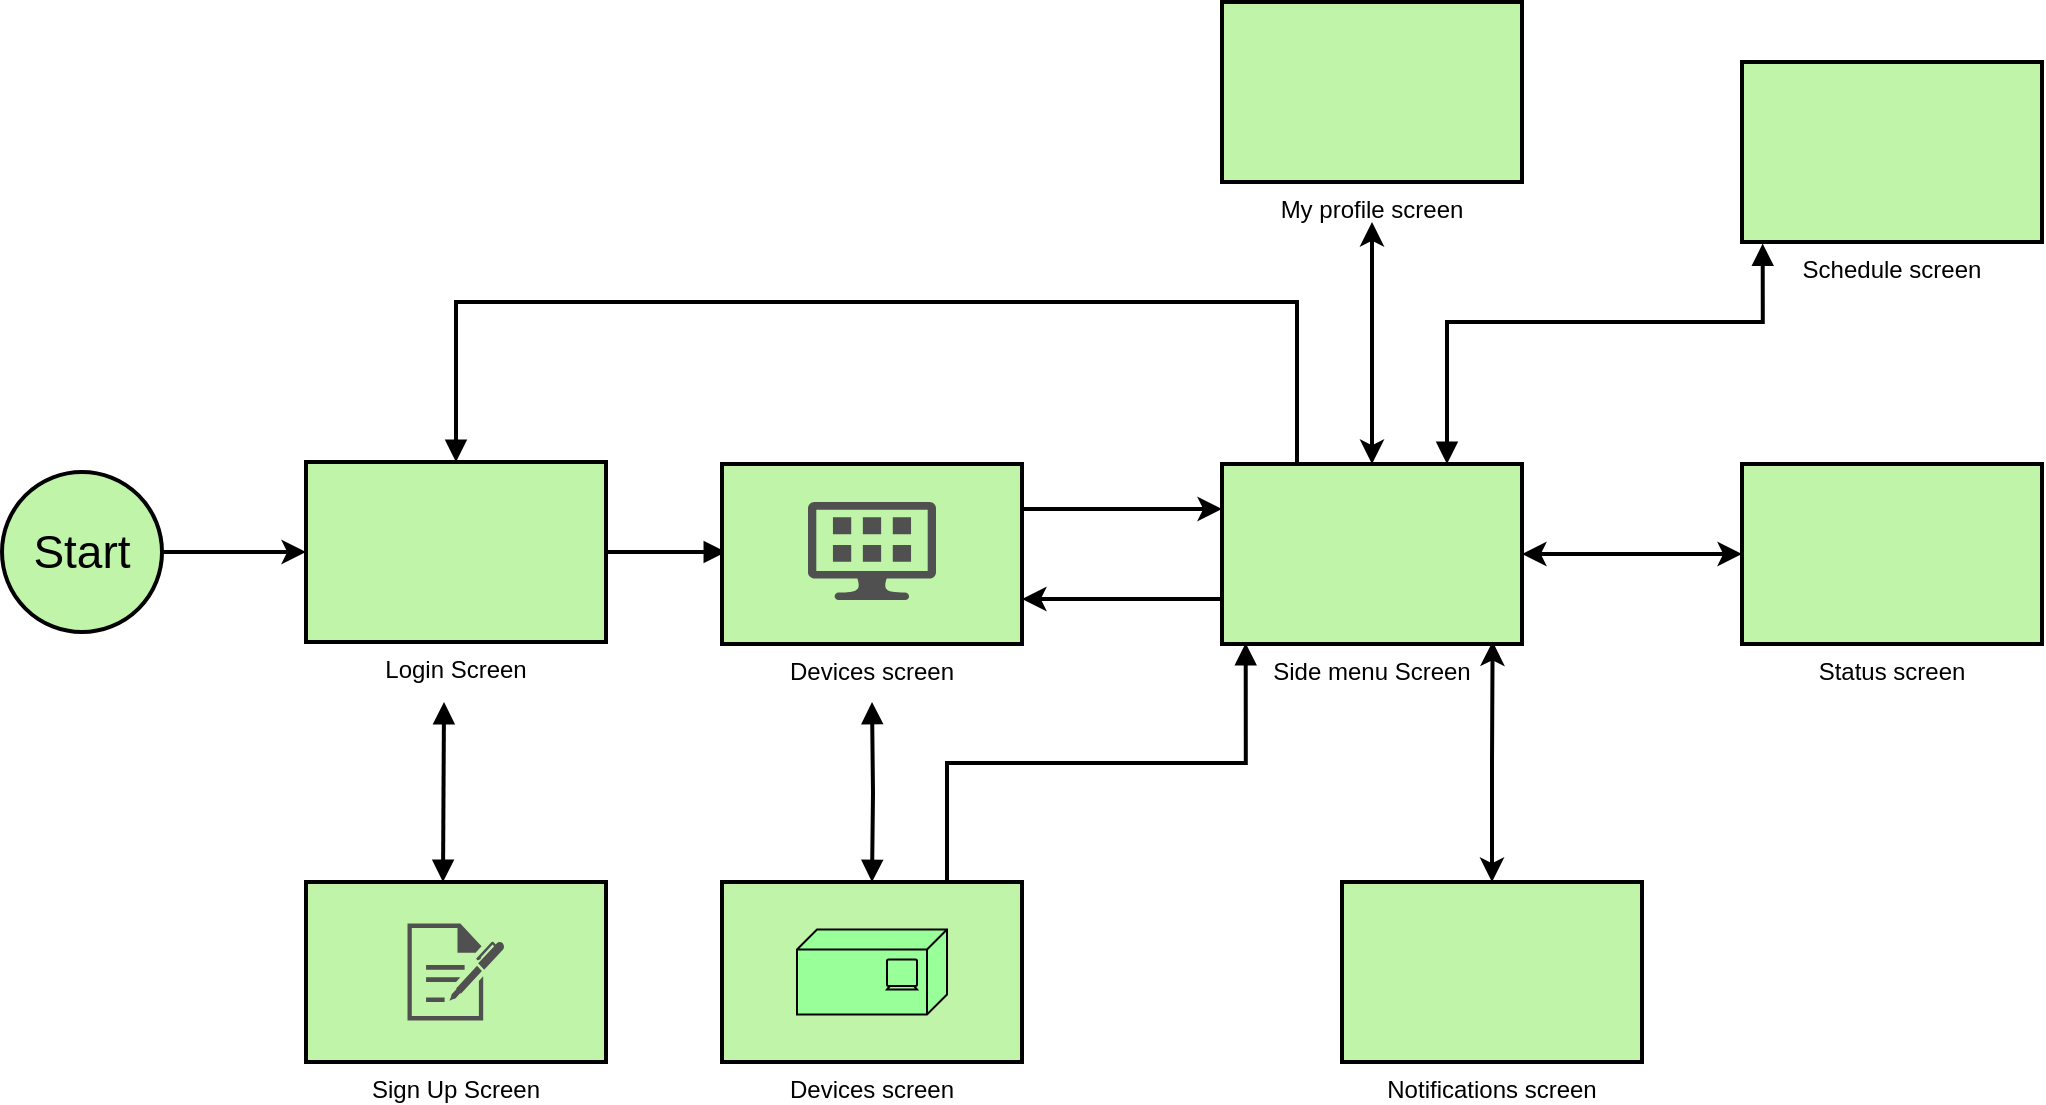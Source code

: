 <mxfile version="20.3.0" type="device"><diagram name="Page-1" id="74b105a0-9070-1c63-61bc-23e55f88626e"><mxGraphModel dx="454" dy="298" grid="1" gridSize="10" guides="1" tooltips="1" connect="1" arrows="1" fold="1" page="1" pageScale="1.5" pageWidth="1169" pageHeight="826" background="none" math="0" shadow="0"><root><mxCell id="0" style=";html=1;"/><mxCell id="1" style=";html=1;" parent="0"/><mxCell id="10b056a9c633e61c-17" style="edgeStyle=orthogonalEdgeStyle;rounded=0;html=1;endArrow=block;endFill=1;jettySize=auto;orthogonalLoop=1;strokeWidth=2;startArrow=none;startFill=0;" parent="1" source="10b056a9c633e61c-4" edge="1"><mxGeometry relative="1" as="geometry"><mxPoint x="382" y="635" as="targetPoint"/></mxGeometry></mxCell><mxCell id="10b056a9c633e61c-4" value="Login Screen" style="strokeWidth=2;dashed=0;align=center;fontSize=12;shape=rect;verticalLabelPosition=bottom;verticalAlign=top;fillColor=#c0f5a9" parent="1" vertex="1"><mxGeometry x="172" y="590" width="150" height="90" as="geometry"/></mxCell><mxCell id="r34gPD-LSCyj31Muohdh-1" value="&lt;font style=&quot;font-size: 23px;&quot;&gt;Start&lt;/font&gt;" style="ellipse;whiteSpace=wrap;html=1;aspect=fixed;fillColor=#c0f5a9;strokeColor=default;strokeWidth=2;dashed=0;align=center;" parent="1" vertex="1"><mxGeometry x="20" y="595" width="80" height="80" as="geometry"/></mxCell><mxCell id="r34gPD-LSCyj31Muohdh-2" value="" style="endArrow=classic;html=1;rounded=0;fontSize=23;entryX=0;entryY=0.5;entryDx=0;entryDy=0;exitX=1;exitY=0.5;exitDx=0;exitDy=0;strokeWidth=2;" parent="1" source="r34gPD-LSCyj31Muohdh-1" target="10b056a9c633e61c-4" edge="1"><mxGeometry width="50" height="50" relative="1" as="geometry"><mxPoint x="520" y="640" as="sourcePoint"/><mxPoint x="570" y="590" as="targetPoint"/></mxGeometry></mxCell><mxCell id="r34gPD-LSCyj31Muohdh-3" value="" style="shape=image;html=1;verticalAlign=top;verticalLabelPosition=bottom;labelBackgroundColor=#ffffff;imageAspect=0;aspect=fixed;image=https://cdn2.iconfinder.com/data/icons/css-vol-2/24/log-in-128.png;fontSize=23;" parent="1" vertex="1"><mxGeometry x="207" y="595" width="79" height="79" as="geometry"/></mxCell><mxCell id="H0kNCcuHp0X7dpIH7qd9-8" style="edgeStyle=orthogonalEdgeStyle;rounded=0;orthogonalLoop=1;jettySize=auto;html=1;exitX=1;exitY=0.25;exitDx=0;exitDy=0;entryX=0;entryY=0.25;entryDx=0;entryDy=0;strokeWidth=2;startArrow=none;startFill=0;" edge="1" parent="1" source="r34gPD-LSCyj31Muohdh-4" target="r34gPD-LSCyj31Muohdh-13"><mxGeometry relative="1" as="geometry"/></mxCell><mxCell id="r34gPD-LSCyj31Muohdh-4" value="Devices screen" style="strokeWidth=2;dashed=0;align=center;fontSize=12;shape=rect;verticalLabelPosition=bottom;verticalAlign=top;fillColor=#c0f5a9" parent="1" vertex="1"><mxGeometry x="380" y="591" width="150" height="90" as="geometry"/></mxCell><mxCell id="r34gPD-LSCyj31Muohdh-5" value="Sign Up Screen" style="strokeWidth=2;dashed=0;align=center;fontSize=12;shape=rect;verticalLabelPosition=bottom;verticalAlign=top;fillColor=#c0f5a9" parent="1" vertex="1"><mxGeometry x="172" y="800" width="150" height="90" as="geometry"/></mxCell><mxCell id="r34gPD-LSCyj31Muohdh-6" value="" style="endArrow=block;html=1;rounded=0;fontSize=23;exitX=0.25;exitY=0;exitDx=0;exitDy=0;startArrow=block;startFill=1;endFill=1;strokeWidth=2;" parent="1" edge="1"><mxGeometry width="50" height="50" relative="1" as="geometry"><mxPoint x="240.5" y="800" as="sourcePoint"/><mxPoint x="241" y="710" as="targetPoint"/></mxGeometry></mxCell><mxCell id="r34gPD-LSCyj31Muohdh-8" value="" style="sketch=0;pointerEvents=1;shadow=0;dashed=0;html=1;strokeColor=none;fillColor=#505050;labelPosition=center;verticalLabelPosition=bottom;verticalAlign=top;outlineConnect=0;align=center;shape=mxgraph.office.concepts.sign_up;fontSize=23;" parent="1" vertex="1"><mxGeometry x="222.75" y="820.75" width="48.5" height="48.5" as="geometry"/></mxCell><mxCell id="r34gPD-LSCyj31Muohdh-11" value="" style="sketch=0;pointerEvents=1;shadow=0;dashed=0;html=1;strokeColor=none;fillColor=#505050;labelPosition=center;verticalLabelPosition=bottom;verticalAlign=top;outlineConnect=0;align=center;shape=mxgraph.office.devices.management_console;fontSize=23;" parent="1" vertex="1"><mxGeometry x="423" y="610" width="64" height="49" as="geometry"/></mxCell><mxCell id="H0kNCcuHp0X7dpIH7qd9-5" style="edgeStyle=orthogonalEdgeStyle;rounded=0;orthogonalLoop=1;jettySize=auto;html=1;exitX=0.5;exitY=0;exitDx=0;exitDy=0;strokeWidth=2;startArrow=classic;startFill=1;" edge="1" parent="1" source="r34gPD-LSCyj31Muohdh-13"><mxGeometry relative="1" as="geometry"><mxPoint x="705" y="470" as="targetPoint"/></mxGeometry></mxCell><mxCell id="H0kNCcuHp0X7dpIH7qd9-7" style="edgeStyle=orthogonalEdgeStyle;rounded=0;orthogonalLoop=1;jettySize=auto;html=1;exitX=0;exitY=0.75;exitDx=0;exitDy=0;entryX=1;entryY=0.75;entryDx=0;entryDy=0;strokeWidth=2;startArrow=none;startFill=0;" edge="1" parent="1" source="r34gPD-LSCyj31Muohdh-13" target="r34gPD-LSCyj31Muohdh-4"><mxGeometry relative="1" as="geometry"/></mxCell><mxCell id="H0kNCcuHp0X7dpIH7qd9-9" style="edgeStyle=orthogonalEdgeStyle;rounded=0;orthogonalLoop=1;jettySize=auto;html=1;exitX=1;exitY=0.5;exitDx=0;exitDy=0;entryX=0;entryY=0.5;entryDx=0;entryDy=0;strokeWidth=2;startArrow=classic;startFill=1;endArrow=classic;endFill=1;" edge="1" parent="1" source="r34gPD-LSCyj31Muohdh-13" target="r34gPD-LSCyj31Muohdh-32"><mxGeometry relative="1" as="geometry"/></mxCell><mxCell id="r34gPD-LSCyj31Muohdh-13" value="Side menu Screen" style="strokeWidth=2;dashed=0;align=center;fontSize=12;shape=rect;verticalLabelPosition=bottom;verticalAlign=top;fillColor=#c0f5a9" parent="1" vertex="1"><mxGeometry x="630" y="591" width="150" height="90" as="geometry"/></mxCell><mxCell id="r34gPD-LSCyj31Muohdh-14" value="" style="shape=image;html=1;verticalAlign=top;verticalLabelPosition=bottom;labelBackgroundColor=#ffffff;imageAspect=0;aspect=fixed;image=https://cdn1.iconfinder.com/data/icons/ionicons-fill-vol-2/512/menu-128.png;fontSize=23;" parent="1" vertex="1"><mxGeometry x="666" y="597" width="78" height="78" as="geometry"/></mxCell><mxCell id="r34gPD-LSCyj31Muohdh-16" value="My profile screen" style="strokeWidth=2;dashed=0;align=center;fontSize=12;shape=rect;verticalLabelPosition=bottom;verticalAlign=top;fillColor=#c0f5a9" parent="1" vertex="1"><mxGeometry x="630" y="360" width="150" height="90" as="geometry"/></mxCell><mxCell id="r34gPD-LSCyj31Muohdh-17" value="" style="shape=image;html=1;verticalAlign=top;verticalLabelPosition=bottom;labelBackgroundColor=#ffffff;imageAspect=0;aspect=fixed;image=https://cdn1.iconfinder.com/data/icons/ui-essential-17/32/UI_Essential_Outline_1_essential-app-ui-avatar-profile-user-account-128.png;fontSize=23;" parent="1" vertex="1"><mxGeometry x="670" y="370" width="70" height="70" as="geometry"/></mxCell><mxCell id="r34gPD-LSCyj31Muohdh-20" value="Devices screen" style="strokeWidth=2;dashed=0;align=center;fontSize=12;shape=rect;verticalLabelPosition=bottom;verticalAlign=top;fillColor=#c0f5a9" parent="1" vertex="1"><mxGeometry x="380" y="800" width="150" height="90" as="geometry"/></mxCell><mxCell id="r34gPD-LSCyj31Muohdh-22" style="edgeStyle=orthogonalEdgeStyle;rounded=0;html=1;endArrow=block;endFill=1;jettySize=auto;orthogonalLoop=1;strokeWidth=2;startArrow=block;startFill=1;entryX=0.5;entryY=0;entryDx=0;entryDy=0;" parent="1" target="r34gPD-LSCyj31Muohdh-20" edge="1"><mxGeometry relative="1" as="geometry"><mxPoint x="455" y="710" as="sourcePoint"/><mxPoint x="540" y="667.5" as="targetPoint"/></mxGeometry></mxCell><mxCell id="r34gPD-LSCyj31Muohdh-23" style="edgeStyle=orthogonalEdgeStyle;rounded=0;html=1;endArrow=block;endFill=1;jettySize=auto;orthogonalLoop=1;strokeWidth=2;startArrow=none;startFill=0;exitX=0.75;exitY=0;exitDx=0;exitDy=0;entryX=0.079;entryY=0.995;entryDx=0;entryDy=0;entryPerimeter=0;" parent="1" source="r34gPD-LSCyj31Muohdh-20" edge="1" target="r34gPD-LSCyj31Muohdh-13"><mxGeometry relative="1" as="geometry"><mxPoint x="542" y="645" as="sourcePoint"/><mxPoint x="640" y="710" as="targetPoint"/></mxGeometry></mxCell><mxCell id="r34gPD-LSCyj31Muohdh-25" value="" style="html=1;outlineConnect=0;whiteSpace=wrap;fillColor=#99ff99;shape=mxgraph.archimate.tech;techType=device;fontSize=23;" parent="1" vertex="1"><mxGeometry x="417.5" y="823.75" width="75" height="42.5" as="geometry"/></mxCell><mxCell id="r34gPD-LSCyj31Muohdh-26" value="Schedule screen" style="strokeWidth=2;dashed=0;align=center;fontSize=12;shape=rect;verticalLabelPosition=bottom;verticalAlign=top;fillColor=#c0f5a9" parent="1" vertex="1"><mxGeometry x="890" y="390" width="150" height="90" as="geometry"/></mxCell><mxCell id="r34gPD-LSCyj31Muohdh-27" value="" style="shape=image;html=1;verticalAlign=top;verticalLabelPosition=bottom;labelBackgroundColor=#ffffff;imageAspect=0;aspect=fixed;image=https://cdn4.iconfinder.com/data/icons/48-bubbles/48/35.Alarm-Clock-128.png;fontSize=23;" parent="1" vertex="1"><mxGeometry x="935" y="405" width="60" height="60" as="geometry"/></mxCell><mxCell id="r34gPD-LSCyj31Muohdh-28" style="edgeStyle=orthogonalEdgeStyle;rounded=0;html=1;endArrow=block;endFill=1;jettySize=auto;orthogonalLoop=1;strokeWidth=2;startArrow=block;startFill=1;entryX=0.75;entryY=0;entryDx=0;entryDy=0;exitX=0.069;exitY=1.009;exitDx=0;exitDy=0;exitPerimeter=0;" parent="1" target="r34gPD-LSCyj31Muohdh-13" edge="1" source="r34gPD-LSCyj31Muohdh-26"><mxGeometry relative="1" as="geometry"><mxPoint x="900" y="500" as="sourcePoint"/><mxPoint x="780" y="570" as="targetPoint"/><Array as="points"><mxPoint x="900" y="520"/><mxPoint x="742" y="520"/></Array></mxGeometry></mxCell><mxCell id="r34gPD-LSCyj31Muohdh-30" style="edgeStyle=orthogonalEdgeStyle;rounded=0;html=1;endArrow=block;endFill=1;jettySize=auto;orthogonalLoop=1;strokeWidth=2;startArrow=none;startFill=0;entryX=0.5;entryY=0;entryDx=0;entryDy=0;exitX=0.25;exitY=0;exitDx=0;exitDy=0;" parent="1" target="10b056a9c633e61c-4" edge="1" source="r34gPD-LSCyj31Muohdh-13"><mxGeometry relative="1" as="geometry"><mxPoint x="650" y="590" as="sourcePoint"/><mxPoint x="757.5" y="340" as="targetPoint"/><Array as="points"><mxPoint x="668" y="510"/><mxPoint x="247" y="510"/></Array></mxGeometry></mxCell><mxCell id="r34gPD-LSCyj31Muohdh-32" value="Status screen" style="strokeWidth=2;dashed=0;align=center;fontSize=12;shape=rect;verticalLabelPosition=bottom;verticalAlign=top;fillColor=#c0f5a9" parent="1" vertex="1"><mxGeometry x="890" y="591" width="150" height="90" as="geometry"/></mxCell><mxCell id="r34gPD-LSCyj31Muohdh-33" value="" style="shape=image;html=1;verticalAlign=top;verticalLabelPosition=bottom;labelBackgroundColor=#ffffff;imageAspect=0;aspect=fixed;image=https://cdn3.iconfinder.com/data/icons/essential-pack/32/26-Battery_status-128.png;fontSize=23;" parent="1" vertex="1"><mxGeometry x="925.5" y="595" width="79" height="79" as="geometry"/></mxCell><mxCell id="H0kNCcuHp0X7dpIH7qd9-3" style="edgeStyle=orthogonalEdgeStyle;rounded=0;orthogonalLoop=1;jettySize=auto;html=1;exitX=0.5;exitY=0;exitDx=0;exitDy=0;entryX=0.902;entryY=0.986;entryDx=0;entryDy=0;entryPerimeter=0;strokeWidth=2;startArrow=classic;startFill=1;" edge="1" parent="1" source="r34gPD-LSCyj31Muohdh-35" target="r34gPD-LSCyj31Muohdh-13"><mxGeometry relative="1" as="geometry"/></mxCell><mxCell id="r34gPD-LSCyj31Muohdh-35" value="Notifications screen" style="strokeWidth=2;dashed=0;align=center;fontSize=12;shape=rect;verticalLabelPosition=bottom;verticalAlign=top;fillColor=#c0f5a9" parent="1" vertex="1"><mxGeometry x="690" y="800" width="150" height="90" as="geometry"/></mxCell><mxCell id="r34gPD-LSCyj31Muohdh-37" value="" style="shape=image;html=1;verticalAlign=top;verticalLabelPosition=bottom;labelBackgroundColor=#ffffff;imageAspect=0;aspect=fixed;image=https://cdn1.iconfinder.com/data/icons/ionicons-sharp-vol-2/512/notifications-sharp-128.png;fontSize=23;" parent="1" vertex="1"><mxGeometry x="735" y="813" width="64" height="64" as="geometry"/></mxCell></root></mxGraphModel></diagram></mxfile>